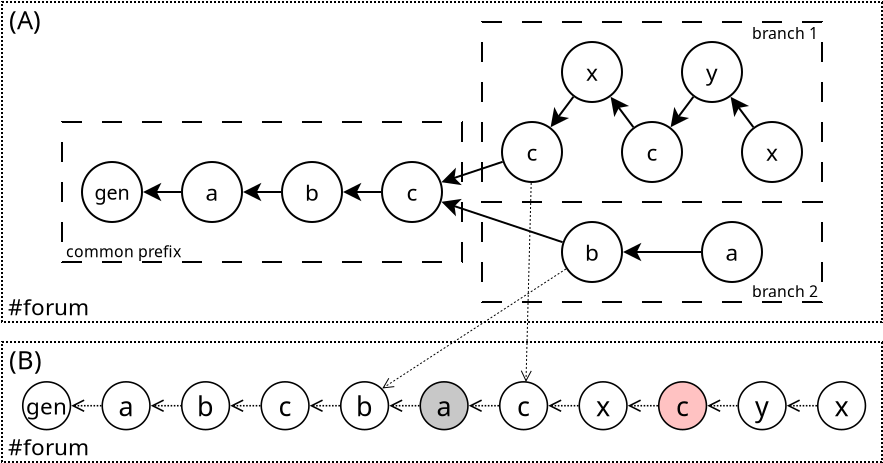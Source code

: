 <?xml version="1.0" encoding="UTF-8"?>
<dia:diagram xmlns:dia="http://www.lysator.liu.se/~alla/dia/">
  <dia:layer name="Background" visible="true" connectable="true" active="true">
    <dia:object type="Standard - Box" version="0" id="O0">
      <dia:attribute name="obj_pos">
        <dia:point val="41,24"/>
      </dia:attribute>
      <dia:attribute name="obj_bb">
        <dia:rectangle val="40.95,23.95;85.05,30.05"/>
      </dia:attribute>
      <dia:attribute name="elem_corner">
        <dia:point val="41,24"/>
      </dia:attribute>
      <dia:attribute name="elem_width">
        <dia:real val="44"/>
      </dia:attribute>
      <dia:attribute name="elem_height">
        <dia:real val="6"/>
      </dia:attribute>
      <dia:attribute name="show_background">
        <dia:boolean val="true"/>
      </dia:attribute>
      <dia:attribute name="line_style">
        <dia:enum val="4"/>
      </dia:attribute>
    </dia:object>
    <dia:object type="Standard - Box" version="0" id="O1">
      <dia:attribute name="obj_pos">
        <dia:point val="41,7"/>
      </dia:attribute>
      <dia:attribute name="obj_bb">
        <dia:rectangle val="40.95,6.95;85.05,23.05"/>
      </dia:attribute>
      <dia:attribute name="elem_corner">
        <dia:point val="41,7"/>
      </dia:attribute>
      <dia:attribute name="elem_width">
        <dia:real val="44"/>
      </dia:attribute>
      <dia:attribute name="elem_height">
        <dia:real val="16"/>
      </dia:attribute>
      <dia:attribute name="show_background">
        <dia:boolean val="true"/>
      </dia:attribute>
      <dia:attribute name="line_style">
        <dia:enum val="4"/>
      </dia:attribute>
    </dia:object>
    <dia:object type="Standard - Box" version="0" id="O2">
      <dia:attribute name="obj_pos">
        <dia:point val="65,17"/>
      </dia:attribute>
      <dia:attribute name="obj_bb">
        <dia:rectangle val="64.95,16.95;82.05,22.05"/>
      </dia:attribute>
      <dia:attribute name="elem_corner">
        <dia:point val="65,17"/>
      </dia:attribute>
      <dia:attribute name="elem_width">
        <dia:real val="17"/>
      </dia:attribute>
      <dia:attribute name="elem_height">
        <dia:real val="5"/>
      </dia:attribute>
      <dia:attribute name="show_background">
        <dia:boolean val="true"/>
      </dia:attribute>
      <dia:attribute name="line_style">
        <dia:enum val="1"/>
      </dia:attribute>
    </dia:object>
    <dia:object type="Standard - Box" version="0" id="O3">
      <dia:attribute name="obj_pos">
        <dia:point val="65,8"/>
      </dia:attribute>
      <dia:attribute name="obj_bb">
        <dia:rectangle val="64.95,7.95;82.05,17.05"/>
      </dia:attribute>
      <dia:attribute name="elem_corner">
        <dia:point val="65,8"/>
      </dia:attribute>
      <dia:attribute name="elem_width">
        <dia:real val="17"/>
      </dia:attribute>
      <dia:attribute name="elem_height">
        <dia:real val="9"/>
      </dia:attribute>
      <dia:attribute name="show_background">
        <dia:boolean val="true"/>
      </dia:attribute>
      <dia:attribute name="line_style">
        <dia:enum val="1"/>
      </dia:attribute>
    </dia:object>
    <dia:object type="Standard - Box" version="0" id="O4">
      <dia:attribute name="obj_pos">
        <dia:point val="44,13"/>
      </dia:attribute>
      <dia:attribute name="obj_bb">
        <dia:rectangle val="43.95,12.95;64.05,20.05"/>
      </dia:attribute>
      <dia:attribute name="elem_corner">
        <dia:point val="44,13"/>
      </dia:attribute>
      <dia:attribute name="elem_width">
        <dia:real val="20"/>
      </dia:attribute>
      <dia:attribute name="elem_height">
        <dia:real val="7"/>
      </dia:attribute>
      <dia:attribute name="show_background">
        <dia:boolean val="true"/>
      </dia:attribute>
      <dia:attribute name="line_style">
        <dia:enum val="1"/>
      </dia:attribute>
    </dia:object>
    <dia:object type="Standard - Text" version="1" id="O5">
      <dia:attribute name="obj_pos">
        <dia:point val="41,23"/>
      </dia:attribute>
      <dia:attribute name="obj_bb">
        <dia:rectangle val="41,21.683;45.672,23"/>
      </dia:attribute>
      <dia:attribute name="text">
        <dia:composite type="text">
          <dia:attribute name="string">
            <dia:string># #forum#</dia:string>
          </dia:attribute>
          <dia:attribute name="font">
            <dia:font family="sans" style="0" name="Helvetica"/>
          </dia:attribute>
          <dia:attribute name="height">
            <dia:real val="1.411"/>
          </dia:attribute>
          <dia:attribute name="pos">
            <dia:point val="41,22.733"/>
          </dia:attribute>
          <dia:attribute name="color">
            <dia:color val="#000000ff"/>
          </dia:attribute>
          <dia:attribute name="alignment">
            <dia:enum val="0"/>
          </dia:attribute>
        </dia:composite>
      </dia:attribute>
      <dia:attribute name="valign">
        <dia:enum val="1"/>
      </dia:attribute>
      <dia:connections>
        <dia:connection handle="0" to="O1" connection="5"/>
      </dia:connections>
    </dia:object>
    <dia:object type="Standard - Text" version="1" id="O6">
      <dia:attribute name="obj_pos">
        <dia:point val="41,7"/>
      </dia:attribute>
      <dia:attribute name="obj_bb">
        <dia:rectangle val="41,7;43.263,8.48"/>
      </dia:attribute>
      <dia:attribute name="text">
        <dia:composite type="text">
          <dia:attribute name="string">
            <dia:string># (A)#</dia:string>
          </dia:attribute>
          <dia:attribute name="font">
            <dia:font family="sans" style="0" name="Helvetica"/>
          </dia:attribute>
          <dia:attribute name="height">
            <dia:real val="1.587"/>
          </dia:attribute>
          <dia:attribute name="pos">
            <dia:point val="41,8.18"/>
          </dia:attribute>
          <dia:attribute name="color">
            <dia:color val="#000000ff"/>
          </dia:attribute>
          <dia:attribute name="alignment">
            <dia:enum val="0"/>
          </dia:attribute>
        </dia:composite>
      </dia:attribute>
      <dia:attribute name="valign">
        <dia:enum val="0"/>
      </dia:attribute>
      <dia:connections>
        <dia:connection handle="0" to="O1" connection="0"/>
      </dia:connections>
    </dia:object>
    <dia:object type="Standard - Ellipse" version="0" id="O7">
      <dia:attribute name="obj_pos">
        <dia:point val="50,15"/>
      </dia:attribute>
      <dia:attribute name="obj_bb">
        <dia:rectangle val="49.95,14.95;53.05,18.05"/>
      </dia:attribute>
      <dia:attribute name="elem_corner">
        <dia:point val="50,15"/>
      </dia:attribute>
      <dia:attribute name="elem_width">
        <dia:real val="3"/>
      </dia:attribute>
      <dia:attribute name="elem_height">
        <dia:real val="3"/>
      </dia:attribute>
    </dia:object>
    <dia:object type="Standard - Text" version="1" id="O8">
      <dia:attribute name="obj_pos">
        <dia:point val="51.5,16.5"/>
      </dia:attribute>
      <dia:attribute name="obj_bb">
        <dia:rectangle val="51.154,15.841;51.846,17.159"/>
      </dia:attribute>
      <dia:attribute name="text">
        <dia:composite type="text">
          <dia:attribute name="string">
            <dia:string>#a#</dia:string>
          </dia:attribute>
          <dia:attribute name="font">
            <dia:font family="sans" style="0" name="Helvetica"/>
          </dia:attribute>
          <dia:attribute name="height">
            <dia:real val="1.411"/>
          </dia:attribute>
          <dia:attribute name="pos">
            <dia:point val="51.5,16.891"/>
          </dia:attribute>
          <dia:attribute name="color">
            <dia:color val="#000000ff"/>
          </dia:attribute>
          <dia:attribute name="alignment">
            <dia:enum val="1"/>
          </dia:attribute>
        </dia:composite>
      </dia:attribute>
      <dia:attribute name="valign">
        <dia:enum val="2"/>
      </dia:attribute>
      <dia:connections>
        <dia:connection handle="0" to="O7" connection="8"/>
      </dia:connections>
    </dia:object>
    <dia:object type="Standard - Ellipse" version="0" id="O9">
      <dia:attribute name="obj_pos">
        <dia:point val="60,15"/>
      </dia:attribute>
      <dia:attribute name="obj_bb">
        <dia:rectangle val="59.95,14.95;63.05,18.05"/>
      </dia:attribute>
      <dia:attribute name="elem_corner">
        <dia:point val="60,15"/>
      </dia:attribute>
      <dia:attribute name="elem_width">
        <dia:real val="3"/>
      </dia:attribute>
      <dia:attribute name="elem_height">
        <dia:real val="3"/>
      </dia:attribute>
    </dia:object>
    <dia:object type="Standard - Text" version="1" id="O10">
      <dia:attribute name="obj_pos">
        <dia:point val="61.5,16.5"/>
      </dia:attribute>
      <dia:attribute name="obj_bb">
        <dia:rectangle val="61.19,15.841;61.81,17.159"/>
      </dia:attribute>
      <dia:attribute name="text">
        <dia:composite type="text">
          <dia:attribute name="string">
            <dia:string>#c#</dia:string>
          </dia:attribute>
          <dia:attribute name="font">
            <dia:font family="sans" style="0" name="Helvetica"/>
          </dia:attribute>
          <dia:attribute name="height">
            <dia:real val="1.411"/>
          </dia:attribute>
          <dia:attribute name="pos">
            <dia:point val="61.5,16.891"/>
          </dia:attribute>
          <dia:attribute name="color">
            <dia:color val="#000000ff"/>
          </dia:attribute>
          <dia:attribute name="alignment">
            <dia:enum val="1"/>
          </dia:attribute>
        </dia:composite>
      </dia:attribute>
      <dia:attribute name="valign">
        <dia:enum val="2"/>
      </dia:attribute>
      <dia:connections>
        <dia:connection handle="0" to="O9" connection="8"/>
      </dia:connections>
    </dia:object>
    <dia:object type="Standard - Ellipse" version="0" id="O11">
      <dia:attribute name="obj_pos">
        <dia:point val="45,15"/>
      </dia:attribute>
      <dia:attribute name="obj_bb">
        <dia:rectangle val="44.95,14.95;48.05,18.05"/>
      </dia:attribute>
      <dia:attribute name="elem_corner">
        <dia:point val="45,15"/>
      </dia:attribute>
      <dia:attribute name="elem_width">
        <dia:real val="3"/>
      </dia:attribute>
      <dia:attribute name="elem_height">
        <dia:real val="3"/>
      </dia:attribute>
    </dia:object>
    <dia:object type="Standard - Text" version="1" id="O12">
      <dia:attribute name="obj_pos">
        <dia:point val="46.5,16.5"/>
      </dia:attribute>
      <dia:attribute name="obj_bb">
        <dia:rectangle val="45.57,15.924;47.43,17.076"/>
      </dia:attribute>
      <dia:attribute name="text">
        <dia:composite type="text">
          <dia:attribute name="string">
            <dia:string>#gen#</dia:string>
          </dia:attribute>
          <dia:attribute name="font">
            <dia:font family="sans" style="0" name="Helvetica"/>
          </dia:attribute>
          <dia:attribute name="height">
            <dia:real val="1.235"/>
          </dia:attribute>
          <dia:attribute name="pos">
            <dia:point val="46.5,16.841"/>
          </dia:attribute>
          <dia:attribute name="color">
            <dia:color val="#000000ff"/>
          </dia:attribute>
          <dia:attribute name="alignment">
            <dia:enum val="1"/>
          </dia:attribute>
        </dia:composite>
      </dia:attribute>
      <dia:attribute name="valign">
        <dia:enum val="2"/>
      </dia:attribute>
      <dia:connections>
        <dia:connection handle="0" to="O11" connection="8"/>
      </dia:connections>
    </dia:object>
    <dia:object type="Standard - Ellipse" version="0" id="O13">
      <dia:attribute name="obj_pos">
        <dia:point val="55,15"/>
      </dia:attribute>
      <dia:attribute name="obj_bb">
        <dia:rectangle val="54.95,14.95;58.05,18.05"/>
      </dia:attribute>
      <dia:attribute name="elem_corner">
        <dia:point val="55,15"/>
      </dia:attribute>
      <dia:attribute name="elem_width">
        <dia:real val="3"/>
      </dia:attribute>
      <dia:attribute name="elem_height">
        <dia:real val="3"/>
      </dia:attribute>
    </dia:object>
    <dia:object type="Standard - Text" version="1" id="O14">
      <dia:attribute name="obj_pos">
        <dia:point val="56.5,16.5"/>
      </dia:attribute>
      <dia:attribute name="obj_bb">
        <dia:rectangle val="56.141,15.841;56.859,17.159"/>
      </dia:attribute>
      <dia:attribute name="text">
        <dia:composite type="text">
          <dia:attribute name="string">
            <dia:string>#b#</dia:string>
          </dia:attribute>
          <dia:attribute name="font">
            <dia:font family="sans" style="0" name="Helvetica"/>
          </dia:attribute>
          <dia:attribute name="height">
            <dia:real val="1.411"/>
          </dia:attribute>
          <dia:attribute name="pos">
            <dia:point val="56.5,16.891"/>
          </dia:attribute>
          <dia:attribute name="color">
            <dia:color val="#000000ff"/>
          </dia:attribute>
          <dia:attribute name="alignment">
            <dia:enum val="1"/>
          </dia:attribute>
        </dia:composite>
      </dia:attribute>
      <dia:attribute name="valign">
        <dia:enum val="2"/>
      </dia:attribute>
      <dia:connections>
        <dia:connection handle="0" to="O13" connection="8"/>
      </dia:connections>
    </dia:object>
    <dia:object type="Standard - Line" version="0" id="O15">
      <dia:attribute name="obj_pos">
        <dia:point val="49.951,16.5"/>
      </dia:attribute>
      <dia:attribute name="obj_bb">
        <dia:rectangle val="47.999,16.038;50.001,16.962"/>
      </dia:attribute>
      <dia:attribute name="conn_endpoints">
        <dia:point val="49.951,16.5"/>
        <dia:point val="48.049,16.5"/>
      </dia:attribute>
      <dia:attribute name="numcp">
        <dia:int val="1"/>
      </dia:attribute>
      <dia:attribute name="end_arrow">
        <dia:enum val="22"/>
      </dia:attribute>
      <dia:attribute name="end_arrow_length">
        <dia:real val="0.7"/>
      </dia:attribute>
      <dia:attribute name="end_arrow_width">
        <dia:real val="0.7"/>
      </dia:attribute>
      <dia:connections>
        <dia:connection handle="0" to="O7" connection="8"/>
        <dia:connection handle="1" to="O11" connection="8"/>
      </dia:connections>
    </dia:object>
    <dia:object type="Standard - Line" version="0" id="O16">
      <dia:attribute name="obj_pos">
        <dia:point val="54.951,16.5"/>
      </dia:attribute>
      <dia:attribute name="obj_bb">
        <dia:rectangle val="52.999,16.038;55.001,16.962"/>
      </dia:attribute>
      <dia:attribute name="conn_endpoints">
        <dia:point val="54.951,16.5"/>
        <dia:point val="53.049,16.5"/>
      </dia:attribute>
      <dia:attribute name="numcp">
        <dia:int val="1"/>
      </dia:attribute>
      <dia:attribute name="end_arrow">
        <dia:enum val="22"/>
      </dia:attribute>
      <dia:attribute name="end_arrow_length">
        <dia:real val="0.7"/>
      </dia:attribute>
      <dia:attribute name="end_arrow_width">
        <dia:real val="0.7"/>
      </dia:attribute>
      <dia:connections>
        <dia:connection handle="0" to="O13" connection="8"/>
        <dia:connection handle="1" to="O7" connection="8"/>
      </dia:connections>
    </dia:object>
    <dia:object type="Standard - Line" version="0" id="O17">
      <dia:attribute name="obj_pos">
        <dia:point val="59.951,16.5"/>
      </dia:attribute>
      <dia:attribute name="obj_bb">
        <dia:rectangle val="57.999,16.038;60.001,16.962"/>
      </dia:attribute>
      <dia:attribute name="conn_endpoints">
        <dia:point val="59.951,16.5"/>
        <dia:point val="58.049,16.5"/>
      </dia:attribute>
      <dia:attribute name="numcp">
        <dia:int val="1"/>
      </dia:attribute>
      <dia:attribute name="end_arrow">
        <dia:enum val="22"/>
      </dia:attribute>
      <dia:attribute name="end_arrow_length">
        <dia:real val="0.7"/>
      </dia:attribute>
      <dia:attribute name="end_arrow_width">
        <dia:real val="0.7"/>
      </dia:attribute>
      <dia:connections>
        <dia:connection handle="0" to="O9" connection="8"/>
        <dia:connection handle="1" to="O13" connection="8"/>
      </dia:connections>
    </dia:object>
    <dia:object type="Standard - Ellipse" version="0" id="O18">
      <dia:attribute name="obj_pos">
        <dia:point val="69,18"/>
      </dia:attribute>
      <dia:attribute name="obj_bb">
        <dia:rectangle val="68.95,17.95;72.05,21.05"/>
      </dia:attribute>
      <dia:attribute name="elem_corner">
        <dia:point val="69,18"/>
      </dia:attribute>
      <dia:attribute name="elem_width">
        <dia:real val="3"/>
      </dia:attribute>
      <dia:attribute name="elem_height">
        <dia:real val="3"/>
      </dia:attribute>
    </dia:object>
    <dia:object type="Standard - Text" version="1" id="O19">
      <dia:attribute name="obj_pos">
        <dia:point val="70.5,19.5"/>
      </dia:attribute>
      <dia:attribute name="obj_bb">
        <dia:rectangle val="70.141,18.841;70.859,20.159"/>
      </dia:attribute>
      <dia:attribute name="text">
        <dia:composite type="text">
          <dia:attribute name="string">
            <dia:string>#b#</dia:string>
          </dia:attribute>
          <dia:attribute name="font">
            <dia:font family="sans" style="0" name="Helvetica"/>
          </dia:attribute>
          <dia:attribute name="height">
            <dia:real val="1.411"/>
          </dia:attribute>
          <dia:attribute name="pos">
            <dia:point val="70.5,19.891"/>
          </dia:attribute>
          <dia:attribute name="color">
            <dia:color val="#000000ff"/>
          </dia:attribute>
          <dia:attribute name="alignment">
            <dia:enum val="1"/>
          </dia:attribute>
        </dia:composite>
      </dia:attribute>
      <dia:attribute name="valign">
        <dia:enum val="2"/>
      </dia:attribute>
      <dia:connections>
        <dia:connection handle="0" to="O18" connection="8"/>
      </dia:connections>
    </dia:object>
    <dia:object type="Standard - Ellipse" version="0" id="O20">
      <dia:attribute name="obj_pos">
        <dia:point val="76,18"/>
      </dia:attribute>
      <dia:attribute name="obj_bb">
        <dia:rectangle val="75.95,17.95;79.05,21.05"/>
      </dia:attribute>
      <dia:attribute name="elem_corner">
        <dia:point val="76,18"/>
      </dia:attribute>
      <dia:attribute name="elem_width">
        <dia:real val="3"/>
      </dia:attribute>
      <dia:attribute name="elem_height">
        <dia:real val="3"/>
      </dia:attribute>
    </dia:object>
    <dia:object type="Standard - Text" version="1" id="O21">
      <dia:attribute name="obj_pos">
        <dia:point val="77.5,19.5"/>
      </dia:attribute>
      <dia:attribute name="obj_bb">
        <dia:rectangle val="77.154,18.841;77.846,20.159"/>
      </dia:attribute>
      <dia:attribute name="text">
        <dia:composite type="text">
          <dia:attribute name="string">
            <dia:string>#a#</dia:string>
          </dia:attribute>
          <dia:attribute name="font">
            <dia:font family="sans" style="0" name="Helvetica"/>
          </dia:attribute>
          <dia:attribute name="height">
            <dia:real val="1.411"/>
          </dia:attribute>
          <dia:attribute name="pos">
            <dia:point val="77.5,19.891"/>
          </dia:attribute>
          <dia:attribute name="color">
            <dia:color val="#000000ff"/>
          </dia:attribute>
          <dia:attribute name="alignment">
            <dia:enum val="1"/>
          </dia:attribute>
        </dia:composite>
      </dia:attribute>
      <dia:attribute name="valign">
        <dia:enum val="2"/>
      </dia:attribute>
      <dia:connections>
        <dia:connection handle="0" to="O20" connection="8"/>
      </dia:connections>
    </dia:object>
    <dia:object type="Standard - Ellipse" version="0" id="O22">
      <dia:attribute name="obj_pos">
        <dia:point val="66,13"/>
      </dia:attribute>
      <dia:attribute name="obj_bb">
        <dia:rectangle val="65.95,12.95;69.05,16.05"/>
      </dia:attribute>
      <dia:attribute name="elem_corner">
        <dia:point val="66,13"/>
      </dia:attribute>
      <dia:attribute name="elem_width">
        <dia:real val="3"/>
      </dia:attribute>
      <dia:attribute name="elem_height">
        <dia:real val="3"/>
      </dia:attribute>
    </dia:object>
    <dia:object type="Standard - Text" version="1" id="O23">
      <dia:attribute name="obj_pos">
        <dia:point val="67.5,14.5"/>
      </dia:attribute>
      <dia:attribute name="obj_bb">
        <dia:rectangle val="67.19,13.841;67.81,15.159"/>
      </dia:attribute>
      <dia:attribute name="text">
        <dia:composite type="text">
          <dia:attribute name="string">
            <dia:string>#c#</dia:string>
          </dia:attribute>
          <dia:attribute name="font">
            <dia:font family="sans" style="0" name="Helvetica"/>
          </dia:attribute>
          <dia:attribute name="height">
            <dia:real val="1.411"/>
          </dia:attribute>
          <dia:attribute name="pos">
            <dia:point val="67.5,14.891"/>
          </dia:attribute>
          <dia:attribute name="color">
            <dia:color val="#000000ff"/>
          </dia:attribute>
          <dia:attribute name="alignment">
            <dia:enum val="1"/>
          </dia:attribute>
        </dia:composite>
      </dia:attribute>
      <dia:attribute name="valign">
        <dia:enum val="2"/>
      </dia:attribute>
      <dia:connections>
        <dia:connection handle="0" to="O22" connection="8"/>
      </dia:connections>
    </dia:object>
    <dia:object type="Standard - Ellipse" version="0" id="O24">
      <dia:attribute name="obj_pos">
        <dia:point val="69,9"/>
      </dia:attribute>
      <dia:attribute name="obj_bb">
        <dia:rectangle val="68.95,8.95;72.05,12.05"/>
      </dia:attribute>
      <dia:attribute name="elem_corner">
        <dia:point val="69,9"/>
      </dia:attribute>
      <dia:attribute name="elem_width">
        <dia:real val="3"/>
      </dia:attribute>
      <dia:attribute name="elem_height">
        <dia:real val="3"/>
      </dia:attribute>
    </dia:object>
    <dia:object type="Standard - Text" version="1" id="O25">
      <dia:attribute name="obj_pos">
        <dia:point val="70.5,10.5"/>
      </dia:attribute>
      <dia:attribute name="obj_bb">
        <dia:rectangle val="70.166,9.841;70.834,11.159"/>
      </dia:attribute>
      <dia:attribute name="text">
        <dia:composite type="text">
          <dia:attribute name="string">
            <dia:string>#x#</dia:string>
          </dia:attribute>
          <dia:attribute name="font">
            <dia:font family="sans" style="0" name="Helvetica"/>
          </dia:attribute>
          <dia:attribute name="height">
            <dia:real val="1.411"/>
          </dia:attribute>
          <dia:attribute name="pos">
            <dia:point val="70.5,10.891"/>
          </dia:attribute>
          <dia:attribute name="color">
            <dia:color val="#000000ff"/>
          </dia:attribute>
          <dia:attribute name="alignment">
            <dia:enum val="1"/>
          </dia:attribute>
        </dia:composite>
      </dia:attribute>
      <dia:attribute name="valign">
        <dia:enum val="2"/>
      </dia:attribute>
      <dia:connections>
        <dia:connection handle="0" to="O24" connection="8"/>
      </dia:connections>
    </dia:object>
    <dia:object type="Standard - Ellipse" version="0" id="O26">
      <dia:attribute name="obj_pos">
        <dia:point val="72,13"/>
      </dia:attribute>
      <dia:attribute name="obj_bb">
        <dia:rectangle val="71.95,12.95;75.05,16.05"/>
      </dia:attribute>
      <dia:attribute name="elem_corner">
        <dia:point val="72,13"/>
      </dia:attribute>
      <dia:attribute name="elem_width">
        <dia:real val="3"/>
      </dia:attribute>
      <dia:attribute name="elem_height">
        <dia:real val="3"/>
      </dia:attribute>
    </dia:object>
    <dia:object type="Standard - Text" version="1" id="O27">
      <dia:attribute name="obj_pos">
        <dia:point val="73.5,14.5"/>
      </dia:attribute>
      <dia:attribute name="obj_bb">
        <dia:rectangle val="73.19,13.841;73.81,15.159"/>
      </dia:attribute>
      <dia:attribute name="text">
        <dia:composite type="text">
          <dia:attribute name="string">
            <dia:string>#c#</dia:string>
          </dia:attribute>
          <dia:attribute name="font">
            <dia:font family="sans" style="0" name="Helvetica"/>
          </dia:attribute>
          <dia:attribute name="height">
            <dia:real val="1.411"/>
          </dia:attribute>
          <dia:attribute name="pos">
            <dia:point val="73.5,14.891"/>
          </dia:attribute>
          <dia:attribute name="color">
            <dia:color val="#000000ff"/>
          </dia:attribute>
          <dia:attribute name="alignment">
            <dia:enum val="1"/>
          </dia:attribute>
        </dia:composite>
      </dia:attribute>
      <dia:attribute name="valign">
        <dia:enum val="2"/>
      </dia:attribute>
      <dia:connections>
        <dia:connection handle="0" to="O26" connection="8"/>
      </dia:connections>
    </dia:object>
    <dia:object type="Standard - Ellipse" version="0" id="O28">
      <dia:attribute name="obj_pos">
        <dia:point val="75,9"/>
      </dia:attribute>
      <dia:attribute name="obj_bb">
        <dia:rectangle val="74.95,8.95;78.05,12.05"/>
      </dia:attribute>
      <dia:attribute name="elem_corner">
        <dia:point val="75,9"/>
      </dia:attribute>
      <dia:attribute name="elem_width">
        <dia:real val="3"/>
      </dia:attribute>
      <dia:attribute name="elem_height">
        <dia:real val="3"/>
      </dia:attribute>
    </dia:object>
    <dia:object type="Standard - Text" version="1" id="O29">
      <dia:attribute name="obj_pos">
        <dia:point val="76.5,10.5"/>
      </dia:attribute>
      <dia:attribute name="obj_bb">
        <dia:rectangle val="76.166,9.841;76.834,11.159"/>
      </dia:attribute>
      <dia:attribute name="text">
        <dia:composite type="text">
          <dia:attribute name="string">
            <dia:string>#y#</dia:string>
          </dia:attribute>
          <dia:attribute name="font">
            <dia:font family="sans" style="0" name="Helvetica"/>
          </dia:attribute>
          <dia:attribute name="height">
            <dia:real val="1.411"/>
          </dia:attribute>
          <dia:attribute name="pos">
            <dia:point val="76.5,10.891"/>
          </dia:attribute>
          <dia:attribute name="color">
            <dia:color val="#000000ff"/>
          </dia:attribute>
          <dia:attribute name="alignment">
            <dia:enum val="1"/>
          </dia:attribute>
        </dia:composite>
      </dia:attribute>
      <dia:attribute name="valign">
        <dia:enum val="2"/>
      </dia:attribute>
      <dia:connections>
        <dia:connection handle="0" to="O28" connection="8"/>
      </dia:connections>
    </dia:object>
    <dia:object type="Standard - Ellipse" version="0" id="O30">
      <dia:attribute name="obj_pos">
        <dia:point val="78,13"/>
      </dia:attribute>
      <dia:attribute name="obj_bb">
        <dia:rectangle val="77.95,12.95;81.05,16.05"/>
      </dia:attribute>
      <dia:attribute name="elem_corner">
        <dia:point val="78,13"/>
      </dia:attribute>
      <dia:attribute name="elem_width">
        <dia:real val="3"/>
      </dia:attribute>
      <dia:attribute name="elem_height">
        <dia:real val="3"/>
      </dia:attribute>
    </dia:object>
    <dia:object type="Standard - Text" version="1" id="O31">
      <dia:attribute name="obj_pos">
        <dia:point val="79.5,14.5"/>
      </dia:attribute>
      <dia:attribute name="obj_bb">
        <dia:rectangle val="79.166,13.841;79.834,15.159"/>
      </dia:attribute>
      <dia:attribute name="text">
        <dia:composite type="text">
          <dia:attribute name="string">
            <dia:string>#x#</dia:string>
          </dia:attribute>
          <dia:attribute name="font">
            <dia:font family="sans" style="0" name="Helvetica"/>
          </dia:attribute>
          <dia:attribute name="height">
            <dia:real val="1.411"/>
          </dia:attribute>
          <dia:attribute name="pos">
            <dia:point val="79.5,14.891"/>
          </dia:attribute>
          <dia:attribute name="color">
            <dia:color val="#000000ff"/>
          </dia:attribute>
          <dia:attribute name="alignment">
            <dia:enum val="1"/>
          </dia:attribute>
        </dia:composite>
      </dia:attribute>
      <dia:attribute name="valign">
        <dia:enum val="2"/>
      </dia:attribute>
      <dia:connections>
        <dia:connection handle="0" to="O30" connection="8"/>
      </dia:connections>
    </dia:object>
    <dia:object type="Standard - Line" version="0" id="O32">
      <dia:attribute name="obj_pos">
        <dia:point val="69.571,11.739"/>
      </dia:attribute>
      <dia:attribute name="obj_bb">
        <dia:rectangle val="68.359,11.669;69.641,13.331"/>
      </dia:attribute>
      <dia:attribute name="conn_endpoints">
        <dia:point val="69.571,11.739"/>
        <dia:point val="68.429,13.261"/>
      </dia:attribute>
      <dia:attribute name="numcp">
        <dia:int val="1"/>
      </dia:attribute>
      <dia:attribute name="end_arrow">
        <dia:enum val="22"/>
      </dia:attribute>
      <dia:attribute name="end_arrow_length">
        <dia:real val="0.7"/>
      </dia:attribute>
      <dia:attribute name="end_arrow_width">
        <dia:real val="0.7"/>
      </dia:attribute>
      <dia:connections>
        <dia:connection handle="0" to="O24" connection="8"/>
        <dia:connection handle="1" to="O22" connection="8"/>
      </dia:connections>
    </dia:object>
    <dia:object type="Standard - Line" version="0" id="O33">
      <dia:attribute name="obj_pos">
        <dia:point val="72.571,13.261"/>
      </dia:attribute>
      <dia:attribute name="obj_bb">
        <dia:rectangle val="71.359,11.669;72.641,13.331"/>
      </dia:attribute>
      <dia:attribute name="conn_endpoints">
        <dia:point val="72.571,13.261"/>
        <dia:point val="71.429,11.739"/>
      </dia:attribute>
      <dia:attribute name="numcp">
        <dia:int val="1"/>
      </dia:attribute>
      <dia:attribute name="end_arrow">
        <dia:enum val="22"/>
      </dia:attribute>
      <dia:attribute name="end_arrow_length">
        <dia:real val="0.7"/>
      </dia:attribute>
      <dia:attribute name="end_arrow_width">
        <dia:real val="0.7"/>
      </dia:attribute>
      <dia:connections>
        <dia:connection handle="0" to="O26" connection="8"/>
        <dia:connection handle="1" to="O24" connection="8"/>
      </dia:connections>
    </dia:object>
    <dia:object type="Standard - Line" version="0" id="O34">
      <dia:attribute name="obj_pos">
        <dia:point val="69.029,19.01"/>
      </dia:attribute>
      <dia:attribute name="obj_bb">
        <dia:rectangle val="62.907,16.844;69.093,19.073"/>
      </dia:attribute>
      <dia:attribute name="conn_endpoints">
        <dia:point val="69.029,19.01"/>
        <dia:point val="62.971,16.99"/>
      </dia:attribute>
      <dia:attribute name="numcp">
        <dia:int val="1"/>
      </dia:attribute>
      <dia:attribute name="end_arrow">
        <dia:enum val="22"/>
      </dia:attribute>
      <dia:attribute name="end_arrow_length">
        <dia:real val="0.7"/>
      </dia:attribute>
      <dia:attribute name="end_arrow_width">
        <dia:real val="0.7"/>
      </dia:attribute>
      <dia:connections>
        <dia:connection handle="0" to="O18" connection="8"/>
        <dia:connection handle="1" to="O9" connection="8"/>
      </dia:connections>
    </dia:object>
    <dia:object type="Standard - Line" version="0" id="O35">
      <dia:attribute name="obj_pos">
        <dia:point val="75.951,19.5"/>
      </dia:attribute>
      <dia:attribute name="obj_bb">
        <dia:rectangle val="71.999,19.038;76.001,19.962"/>
      </dia:attribute>
      <dia:attribute name="conn_endpoints">
        <dia:point val="75.951,19.5"/>
        <dia:point val="72.049,19.5"/>
      </dia:attribute>
      <dia:attribute name="numcp">
        <dia:int val="1"/>
      </dia:attribute>
      <dia:attribute name="end_arrow">
        <dia:enum val="22"/>
      </dia:attribute>
      <dia:attribute name="end_arrow_length">
        <dia:real val="0.7"/>
      </dia:attribute>
      <dia:attribute name="end_arrow_width">
        <dia:real val="0.7"/>
      </dia:attribute>
      <dia:connections>
        <dia:connection handle="0" to="O20" connection="8"/>
        <dia:connection handle="1" to="O18" connection="8"/>
      </dia:connections>
    </dia:object>
    <dia:object type="Standard - Line" version="0" id="O36">
      <dia:attribute name="obj_pos">
        <dia:point val="75.571,11.739"/>
      </dia:attribute>
      <dia:attribute name="obj_bb">
        <dia:rectangle val="74.359,11.669;75.641,13.331"/>
      </dia:attribute>
      <dia:attribute name="conn_endpoints">
        <dia:point val="75.571,11.739"/>
        <dia:point val="74.429,13.261"/>
      </dia:attribute>
      <dia:attribute name="numcp">
        <dia:int val="1"/>
      </dia:attribute>
      <dia:attribute name="end_arrow">
        <dia:enum val="22"/>
      </dia:attribute>
      <dia:attribute name="end_arrow_length">
        <dia:real val="0.7"/>
      </dia:attribute>
      <dia:attribute name="end_arrow_width">
        <dia:real val="0.7"/>
      </dia:attribute>
      <dia:connections>
        <dia:connection handle="0" to="O28" connection="8"/>
        <dia:connection handle="1" to="O26" connection="8"/>
      </dia:connections>
    </dia:object>
    <dia:object type="Standard - Line" version="0" id="O37">
      <dia:attribute name="obj_pos">
        <dia:point val="78.571,13.261"/>
      </dia:attribute>
      <dia:attribute name="obj_bb">
        <dia:rectangle val="77.359,11.669;78.641,13.331"/>
      </dia:attribute>
      <dia:attribute name="conn_endpoints">
        <dia:point val="78.571,13.261"/>
        <dia:point val="77.429,11.739"/>
      </dia:attribute>
      <dia:attribute name="numcp">
        <dia:int val="1"/>
      </dia:attribute>
      <dia:attribute name="end_arrow">
        <dia:enum val="22"/>
      </dia:attribute>
      <dia:attribute name="end_arrow_length">
        <dia:real val="0.7"/>
      </dia:attribute>
      <dia:attribute name="end_arrow_width">
        <dia:real val="0.7"/>
      </dia:attribute>
      <dia:connections>
        <dia:connection handle="0" to="O30" connection="8"/>
        <dia:connection handle="1" to="O28" connection="8"/>
      </dia:connections>
    </dia:object>
    <dia:object type="Standard - Line" version="0" id="O38">
      <dia:attribute name="obj_pos">
        <dia:point val="66.032,14.989"/>
      </dia:attribute>
      <dia:attribute name="obj_bb">
        <dia:rectangle val="62.904,14.926;66.096,16.157"/>
      </dia:attribute>
      <dia:attribute name="conn_endpoints">
        <dia:point val="66.032,14.989"/>
        <dia:point val="62.968,16.011"/>
      </dia:attribute>
      <dia:attribute name="numcp">
        <dia:int val="1"/>
      </dia:attribute>
      <dia:attribute name="end_arrow">
        <dia:enum val="22"/>
      </dia:attribute>
      <dia:attribute name="end_arrow_length">
        <dia:real val="0.7"/>
      </dia:attribute>
      <dia:attribute name="end_arrow_width">
        <dia:real val="0.7"/>
      </dia:attribute>
      <dia:connections>
        <dia:connection handle="0" to="O22" connection="8"/>
        <dia:connection handle="1" to="O9" connection="8"/>
      </dia:connections>
    </dia:object>
    <dia:object type="Standard - Text" version="1" id="O39">
      <dia:attribute name="obj_pos">
        <dia:point val="44,20"/>
      </dia:attribute>
      <dia:attribute name="obj_bb">
        <dia:rectangle val="44,19.078;50.2,20"/>
      </dia:attribute>
      <dia:attribute name="text">
        <dia:composite type="text">
          <dia:attribute name="string">
            <dia:string># common prefix#</dia:string>
          </dia:attribute>
          <dia:attribute name="font">
            <dia:font family="sans" style="0" name="Helvetica"/>
          </dia:attribute>
          <dia:attribute name="height">
            <dia:real val="0.988"/>
          </dia:attribute>
          <dia:attribute name="pos">
            <dia:point val="44,19.812"/>
          </dia:attribute>
          <dia:attribute name="color">
            <dia:color val="#000000ff"/>
          </dia:attribute>
          <dia:attribute name="alignment">
            <dia:enum val="0"/>
          </dia:attribute>
        </dia:composite>
      </dia:attribute>
      <dia:attribute name="valign">
        <dia:enum val="1"/>
      </dia:attribute>
      <dia:connections>
        <dia:connection handle="0" to="O4" connection="5"/>
      </dia:connections>
    </dia:object>
    <dia:object type="Standard - Text" version="1" id="O40">
      <dia:attribute name="obj_pos">
        <dia:point val="82,22"/>
      </dia:attribute>
      <dia:attribute name="obj_bb">
        <dia:rectangle val="78.25,21.078;82,22"/>
      </dia:attribute>
      <dia:attribute name="text">
        <dia:composite type="text">
          <dia:attribute name="string">
            <dia:string>#branch 2 #</dia:string>
          </dia:attribute>
          <dia:attribute name="font">
            <dia:font family="sans" style="0" name="Helvetica"/>
          </dia:attribute>
          <dia:attribute name="height">
            <dia:real val="0.988"/>
          </dia:attribute>
          <dia:attribute name="pos">
            <dia:point val="82,21.812"/>
          </dia:attribute>
          <dia:attribute name="color">
            <dia:color val="#000000ff"/>
          </dia:attribute>
          <dia:attribute name="alignment">
            <dia:enum val="2"/>
          </dia:attribute>
        </dia:composite>
      </dia:attribute>
      <dia:attribute name="valign">
        <dia:enum val="1"/>
      </dia:attribute>
      <dia:connections>
        <dia:connection handle="0" to="O2" connection="7"/>
      </dia:connections>
    </dia:object>
    <dia:object type="Standard - Text" version="1" id="O41">
      <dia:attribute name="obj_pos">
        <dia:point val="82,8"/>
      </dia:attribute>
      <dia:attribute name="obj_bb">
        <dia:rectangle val="78.25,8;82,8.922"/>
      </dia:attribute>
      <dia:attribute name="text">
        <dia:composite type="text">
          <dia:attribute name="string">
            <dia:string>#branch 1 #</dia:string>
          </dia:attribute>
          <dia:attribute name="font">
            <dia:font family="sans" style="0" name="Helvetica"/>
          </dia:attribute>
          <dia:attribute name="height">
            <dia:real val="0.988"/>
          </dia:attribute>
          <dia:attribute name="pos">
            <dia:point val="82,8.735"/>
          </dia:attribute>
          <dia:attribute name="color">
            <dia:color val="#000000ff"/>
          </dia:attribute>
          <dia:attribute name="alignment">
            <dia:enum val="2"/>
          </dia:attribute>
        </dia:composite>
      </dia:attribute>
      <dia:attribute name="valign">
        <dia:enum val="0"/>
      </dia:attribute>
      <dia:connections>
        <dia:connection handle="0" to="O3" connection="2"/>
      </dia:connections>
    </dia:object>
    <dia:object type="Standard - Text" version="1" id="O42">
      <dia:attribute name="obj_pos">
        <dia:point val="41,24"/>
      </dia:attribute>
      <dia:attribute name="obj_bb">
        <dia:rectangle val="41,24;43.265,25.48"/>
      </dia:attribute>
      <dia:attribute name="text">
        <dia:composite type="text">
          <dia:attribute name="string">
            <dia:string># (B)#</dia:string>
          </dia:attribute>
          <dia:attribute name="font">
            <dia:font family="sans" style="0" name="Helvetica"/>
          </dia:attribute>
          <dia:attribute name="height">
            <dia:real val="1.587"/>
          </dia:attribute>
          <dia:attribute name="pos">
            <dia:point val="41,25.18"/>
          </dia:attribute>
          <dia:attribute name="color">
            <dia:color val="#000000ff"/>
          </dia:attribute>
          <dia:attribute name="alignment">
            <dia:enum val="0"/>
          </dia:attribute>
        </dia:composite>
      </dia:attribute>
      <dia:attribute name="valign">
        <dia:enum val="0"/>
      </dia:attribute>
      <dia:connections>
        <dia:connection handle="0" to="O0" connection="0"/>
      </dia:connections>
    </dia:object>
    <dia:object type="Standard - Text" version="1" id="O43">
      <dia:attribute name="obj_pos">
        <dia:point val="41,30"/>
      </dia:attribute>
      <dia:attribute name="obj_bb">
        <dia:rectangle val="41,28.683;45.672,30"/>
      </dia:attribute>
      <dia:attribute name="text">
        <dia:composite type="text">
          <dia:attribute name="string">
            <dia:string># #forum#</dia:string>
          </dia:attribute>
          <dia:attribute name="font">
            <dia:font family="sans" style="0" name="Helvetica"/>
          </dia:attribute>
          <dia:attribute name="height">
            <dia:real val="1.411"/>
          </dia:attribute>
          <dia:attribute name="pos">
            <dia:point val="41,29.733"/>
          </dia:attribute>
          <dia:attribute name="color">
            <dia:color val="#000000ff"/>
          </dia:attribute>
          <dia:attribute name="alignment">
            <dia:enum val="0"/>
          </dia:attribute>
        </dia:composite>
      </dia:attribute>
      <dia:attribute name="valign">
        <dia:enum val="1"/>
      </dia:attribute>
      <dia:connections>
        <dia:connection handle="0" to="O0" connection="5"/>
      </dia:connections>
    </dia:object>
    <dia:object type="Standard - Line" version="0" id="O44">
      <dia:attribute name="obj_pos">
        <dia:point val="69.201,20.345"/>
      </dia:attribute>
      <dia:attribute name="obj_bb">
        <dia:rectangle val="60.043,20.338;69.208,26.307"/>
      </dia:attribute>
      <dia:attribute name="conn_endpoints">
        <dia:point val="69.201,20.345"/>
        <dia:point val="60.05,26.3"/>
      </dia:attribute>
      <dia:attribute name="numcp">
        <dia:int val="1"/>
      </dia:attribute>
      <dia:attribute name="line_width">
        <dia:real val="0.01"/>
      </dia:attribute>
      <dia:attribute name="line_style">
        <dia:enum val="4"/>
      </dia:attribute>
      <dia:attribute name="end_arrow">
        <dia:enum val="1"/>
      </dia:attribute>
      <dia:attribute name="end_arrow_length">
        <dia:real val="0.5"/>
      </dia:attribute>
      <dia:attribute name="end_arrow_width">
        <dia:real val="0.5"/>
      </dia:attribute>
      <dia:connections>
        <dia:connection handle="0" to="O18" connection="8"/>
      </dia:connections>
    </dia:object>
    <dia:object type="Standard - Line" version="0" id="O45">
      <dia:attribute name="obj_pos">
        <dia:point val="67.459,16.049"/>
      </dia:attribute>
      <dia:attribute name="obj_bb">
        <dia:rectangle val="66.956,16.044;67.472,25.955"/>
      </dia:attribute>
      <dia:attribute name="conn_endpoints">
        <dia:point val="67.459,16.049"/>
        <dia:point val="67.2,25.95"/>
      </dia:attribute>
      <dia:attribute name="numcp">
        <dia:int val="1"/>
      </dia:attribute>
      <dia:attribute name="line_width">
        <dia:real val="0.01"/>
      </dia:attribute>
      <dia:attribute name="line_style">
        <dia:enum val="4"/>
      </dia:attribute>
      <dia:attribute name="end_arrow">
        <dia:enum val="1"/>
      </dia:attribute>
      <dia:attribute name="end_arrow_length">
        <dia:real val="0.5"/>
      </dia:attribute>
      <dia:attribute name="end_arrow_width">
        <dia:real val="0.5"/>
      </dia:attribute>
      <dia:connections>
        <dia:connection handle="0" to="O22" connection="8"/>
      </dia:connections>
    </dia:object>
    <dia:group>
      <dia:attribute name="meta">
        <dia:composite type="dict"/>
      </dia:attribute>
      <dia:attribute name="matrix">
        <dia:matrix xx="0.795" xy="0" yx="0" yy="0.796" x0="3.48" y0="0.918"/>
        <dia:connections>
          <dia:connection handle="0" to="O46" connection="8"/>
        </dia:connections>
      </dia:attribute>
      <dia:object type="Standard - Ellipse" version="0" id="O46">
        <dia:attribute name="obj_pos">
          <dia:point val="53.5,31.5"/>
        </dia:attribute>
        <dia:attribute name="obj_bb">
          <dia:rectangle val="53.45,31.45;56.55,34.55"/>
        </dia:attribute>
        <dia:attribute name="elem_corner">
          <dia:point val="53.5,31.5"/>
        </dia:attribute>
        <dia:attribute name="elem_width">
          <dia:real val="3"/>
        </dia:attribute>
        <dia:attribute name="elem_height">
          <dia:real val="3"/>
        </dia:attribute>
      </dia:object>
      <dia:object type="Standard - Text" version="1" id="O47">
        <dia:attribute name="obj_pos">
          <dia:point val="55,33"/>
        </dia:attribute>
        <dia:attribute name="obj_bb">
          <dia:rectangle val="54.481,32.014;55.519,33.986"/>
        </dia:attribute>
        <dia:attribute name="text">
          <dia:composite type="text">
            <dia:attribute name="string">
              <dia:string>#a#</dia:string>
            </dia:attribute>
            <dia:attribute name="font">
              <dia:font family="sans" style="0" name="Helvetica"/>
            </dia:attribute>
            <dia:attribute name="height">
              <dia:real val="2.117"/>
            </dia:attribute>
            <dia:attribute name="pos">
              <dia:point val="55,33.586"/>
            </dia:attribute>
            <dia:attribute name="color">
              <dia:color val="#000000ff"/>
            </dia:attribute>
            <dia:attribute name="alignment">
              <dia:enum val="1"/>
            </dia:attribute>
          </dia:composite>
        </dia:attribute>
        <dia:attribute name="valign">
          <dia:enum val="2"/>
        </dia:attribute>
        <dia:connections>
          <dia:connection handle="0" to="O48" connection="8"/>
        </dia:connections>
      </dia:object>
      <dia:object type="Standard - Ellipse" version="0" id="O48">
        <dia:attribute name="obj_pos">
          <dia:point val="63.5,31.5"/>
        </dia:attribute>
        <dia:attribute name="obj_bb">
          <dia:rectangle val="63.45,31.45;66.55,34.55"/>
        </dia:attribute>
        <dia:attribute name="elem_corner">
          <dia:point val="63.5,31.5"/>
        </dia:attribute>
        <dia:attribute name="elem_width">
          <dia:real val="3"/>
        </dia:attribute>
        <dia:attribute name="elem_height">
          <dia:real val="3"/>
        </dia:attribute>
      </dia:object>
      <dia:object type="Standard - Text" version="1" id="O49">
        <dia:attribute name="obj_pos">
          <dia:point val="65,33"/>
        </dia:attribute>
        <dia:attribute name="obj_bb">
          <dia:rectangle val="64.535,32.014;65.465,33.986"/>
        </dia:attribute>
        <dia:attribute name="text">
          <dia:composite type="text">
            <dia:attribute name="string">
              <dia:string>#c#</dia:string>
            </dia:attribute>
            <dia:attribute name="font">
              <dia:font family="sans" style="0" name="Helvetica"/>
            </dia:attribute>
            <dia:attribute name="height">
              <dia:real val="2.117"/>
            </dia:attribute>
            <dia:attribute name="pos">
              <dia:point val="65,33.586"/>
            </dia:attribute>
            <dia:attribute name="color">
              <dia:color val="#000000ff"/>
            </dia:attribute>
            <dia:attribute name="alignment">
              <dia:enum val="1"/>
            </dia:attribute>
          </dia:composite>
        </dia:attribute>
        <dia:attribute name="valign">
          <dia:enum val="2"/>
        </dia:attribute>
        <dia:connections>
          <dia:connection handle="0" to="O50" connection="8"/>
        </dia:connections>
      </dia:object>
      <dia:object type="Standard - Ellipse" version="0" id="O50">
        <dia:attribute name="obj_pos">
          <dia:point val="48.5,31.5"/>
        </dia:attribute>
        <dia:attribute name="obj_bb">
          <dia:rectangle val="48.45,31.45;51.55,34.55"/>
        </dia:attribute>
        <dia:attribute name="elem_corner">
          <dia:point val="48.5,31.5"/>
        </dia:attribute>
        <dia:attribute name="elem_width">
          <dia:real val="3"/>
        </dia:attribute>
        <dia:attribute name="elem_height">
          <dia:real val="3"/>
        </dia:attribute>
      </dia:object>
      <dia:object type="Standard - Text" version="1" id="O51">
        <dia:attribute name="obj_pos">
          <dia:point val="50,33"/>
        </dia:attribute>
        <dia:attribute name="obj_bb">
          <dia:rectangle val="48.671,32.178;51.329,33.822"/>
        </dia:attribute>
        <dia:attribute name="text">
          <dia:composite type="text">
            <dia:attribute name="string">
              <dia:string>#gen#</dia:string>
            </dia:attribute>
            <dia:attribute name="font">
              <dia:font family="sans" style="0" name="Helvetica"/>
            </dia:attribute>
            <dia:attribute name="height">
              <dia:real val="1.764"/>
            </dia:attribute>
            <dia:attribute name="pos">
              <dia:point val="50,33.487"/>
            </dia:attribute>
            <dia:attribute name="color">
              <dia:color val="#000000ff"/>
            </dia:attribute>
            <dia:attribute name="alignment">
              <dia:enum val="1"/>
            </dia:attribute>
          </dia:composite>
        </dia:attribute>
        <dia:attribute name="valign">
          <dia:enum val="2"/>
        </dia:attribute>
        <dia:connections>
          <dia:connection handle="0" to="O52" connection="8"/>
        </dia:connections>
      </dia:object>
      <dia:object type="Standard - Ellipse" version="0" id="O52">
        <dia:attribute name="obj_pos">
          <dia:point val="58.5,31.5"/>
        </dia:attribute>
        <dia:attribute name="obj_bb">
          <dia:rectangle val="58.45,31.45;61.55,34.55"/>
        </dia:attribute>
        <dia:attribute name="elem_corner">
          <dia:point val="58.5,31.5"/>
        </dia:attribute>
        <dia:attribute name="elem_width">
          <dia:real val="3"/>
        </dia:attribute>
        <dia:attribute name="elem_height">
          <dia:real val="3"/>
        </dia:attribute>
        <dia:connections>
          <dia:connection handle="0" to="O46" connection="8"/>
          <dia:connection handle="1" to="O50" connection="8"/>
        </dia:connections>
      </dia:object>
      <dia:object type="Standard - Text" version="1" id="O53">
        <dia:attribute name="obj_pos">
          <dia:point val="60,33"/>
        </dia:attribute>
        <dia:attribute name="obj_bb">
          <dia:rectangle val="59.462,32.014;60.538,33.986"/>
        </dia:attribute>
        <dia:attribute name="text">
          <dia:composite type="text">
            <dia:attribute name="string">
              <dia:string>#b#</dia:string>
            </dia:attribute>
            <dia:attribute name="font">
              <dia:font family="sans" style="0" name="Helvetica"/>
            </dia:attribute>
            <dia:attribute name="height">
              <dia:real val="2.117"/>
            </dia:attribute>
            <dia:attribute name="pos">
              <dia:point val="60,33.586"/>
            </dia:attribute>
            <dia:attribute name="color">
              <dia:color val="#000000ff"/>
            </dia:attribute>
            <dia:attribute name="alignment">
              <dia:enum val="1"/>
            </dia:attribute>
          </dia:composite>
        </dia:attribute>
        <dia:attribute name="valign">
          <dia:enum val="2"/>
        </dia:attribute>
        <dia:connections>
          <dia:connection handle="0" to="O48" connection="8"/>
          <dia:connection handle="1" to="O52" connection="8"/>
        </dia:connections>
      </dia:object>
      <dia:object type="Standard - Line" version="0" id="O54">
        <dia:attribute name="obj_pos">
          <dia:point val="53.451,33"/>
        </dia:attribute>
        <dia:attribute name="obj_bb">
          <dia:rectangle val="51.499,32.569;53.501,33.431"/>
        </dia:attribute>
        <dia:attribute name="conn_endpoints">
          <dia:point val="53.451,33"/>
          <dia:point val="51.549,33"/>
        </dia:attribute>
        <dia:attribute name="numcp">
          <dia:int val="1"/>
        </dia:attribute>
        <dia:attribute name="line_style">
          <dia:enum val="4"/>
        </dia:attribute>
        <dia:attribute name="end_arrow">
          <dia:enum val="1"/>
        </dia:attribute>
        <dia:attribute name="end_arrow_length">
          <dia:real val="0.7"/>
        </dia:attribute>
        <dia:attribute name="end_arrow_width">
          <dia:real val="0.7"/>
        </dia:attribute>
        <dia:connections>
          <dia:connection handle="0" to="O52" connection="3"/>
          <dia:connection handle="1" to="O46" connection="8"/>
        </dia:connections>
      </dia:object>
      <dia:object type="Standard - Line" version="0" id="O55">
        <dia:attribute name="obj_pos">
          <dia:point val="63.451,33"/>
        </dia:attribute>
        <dia:attribute name="obj_bb">
          <dia:rectangle val="61.499,32.569;63.501,33.431"/>
        </dia:attribute>
        <dia:attribute name="conn_endpoints">
          <dia:point val="63.451,33"/>
          <dia:point val="61.549,33"/>
        </dia:attribute>
        <dia:attribute name="numcp">
          <dia:int val="1"/>
        </dia:attribute>
        <dia:attribute name="line_style">
          <dia:enum val="4"/>
        </dia:attribute>
        <dia:attribute name="end_arrow">
          <dia:enum val="1"/>
        </dia:attribute>
        <dia:attribute name="end_arrow_length">
          <dia:real val="0.7"/>
        </dia:attribute>
        <dia:attribute name="end_arrow_width">
          <dia:real val="0.7"/>
        </dia:attribute>
        <dia:connections>
          <dia:connection handle="1" to="O48" connection="8"/>
        </dia:connections>
      </dia:object>
      <dia:object type="Standard - Line" version="0" id="O56">
        <dia:attribute name="obj_pos">
          <dia:point val="58.5,33"/>
        </dia:attribute>
        <dia:attribute name="obj_bb">
          <dia:rectangle val="56.499,32.569;58.55,33.431"/>
        </dia:attribute>
        <dia:attribute name="conn_endpoints">
          <dia:point val="58.5,33"/>
          <dia:point val="56.549,33"/>
        </dia:attribute>
        <dia:attribute name="numcp">
          <dia:int val="1"/>
        </dia:attribute>
        <dia:attribute name="line_style">
          <dia:enum val="4"/>
        </dia:attribute>
        <dia:attribute name="end_arrow">
          <dia:enum val="1"/>
        </dia:attribute>
        <dia:attribute name="end_arrow_length">
          <dia:real val="0.7"/>
        </dia:attribute>
        <dia:attribute name="end_arrow_width">
          <dia:real val="0.7"/>
        </dia:attribute>
      </dia:object>
      <dia:object type="Standard - Line" version="0" id="O57">
        <dia:attribute name="obj_pos">
          <dia:point val="68.451,33"/>
        </dia:attribute>
        <dia:attribute name="obj_bb">
          <dia:rectangle val="66.493,32.569;68.501,33.431"/>
        </dia:attribute>
        <dia:attribute name="conn_endpoints">
          <dia:point val="68.451,33"/>
          <dia:point val="66.543,33"/>
        </dia:attribute>
        <dia:attribute name="numcp">
          <dia:int val="1"/>
        </dia:attribute>
        <dia:attribute name="line_style">
          <dia:enum val="4"/>
        </dia:attribute>
        <dia:attribute name="end_arrow">
          <dia:enum val="1"/>
        </dia:attribute>
        <dia:attribute name="end_arrow_length">
          <dia:real val="0.7"/>
        </dia:attribute>
        <dia:attribute name="end_arrow_width">
          <dia:real val="0.7"/>
        </dia:attribute>
        <dia:connections>
          <dia:connection handle="0" to="O58" connection="8"/>
        </dia:connections>
      </dia:object>
      <dia:object type="Standard - Ellipse" version="0" id="O58">
        <dia:attribute name="obj_pos">
          <dia:point val="68.5,31.5"/>
        </dia:attribute>
        <dia:attribute name="obj_bb">
          <dia:rectangle val="68.45,31.45;71.55,34.55"/>
        </dia:attribute>
        <dia:attribute name="elem_corner">
          <dia:point val="68.5,31.5"/>
        </dia:attribute>
        <dia:attribute name="elem_width">
          <dia:real val="3"/>
        </dia:attribute>
        <dia:attribute name="elem_height">
          <dia:real val="3"/>
        </dia:attribute>
      </dia:object>
      <dia:object type="Standard - Text" version="1" id="O59">
        <dia:attribute name="obj_pos">
          <dia:point val="70,33"/>
        </dia:attribute>
        <dia:attribute name="obj_bb">
          <dia:rectangle val="69.463,32.014;70.537,33.986"/>
        </dia:attribute>
        <dia:attribute name="text">
          <dia:composite type="text">
            <dia:attribute name="string">
              <dia:string>#b#</dia:string>
            </dia:attribute>
            <dia:attribute name="font">
              <dia:font family="sans" style="0" name="Helvetica"/>
            </dia:attribute>
            <dia:attribute name="height">
              <dia:real val="2.117"/>
            </dia:attribute>
            <dia:attribute name="pos">
              <dia:point val="70,33.586"/>
            </dia:attribute>
            <dia:attribute name="color">
              <dia:color val="#000000ff"/>
            </dia:attribute>
            <dia:attribute name="alignment">
              <dia:enum val="1"/>
            </dia:attribute>
          </dia:composite>
        </dia:attribute>
        <dia:attribute name="valign">
          <dia:enum val="2"/>
        </dia:attribute>
        <dia:connections>
          <dia:connection handle="0" to="O60" connection="8"/>
        </dia:connections>
      </dia:object>
      <dia:object type="Standard - Ellipse" version="0" id="O60">
        <dia:attribute name="obj_pos">
          <dia:point val="73.5,31.5"/>
        </dia:attribute>
        <dia:attribute name="obj_bb">
          <dia:rectangle val="73.45,31.45;76.55,34.55"/>
        </dia:attribute>
        <dia:attribute name="elem_corner">
          <dia:point val="73.5,31.5"/>
        </dia:attribute>
        <dia:attribute name="elem_width">
          <dia:real val="3"/>
        </dia:attribute>
        <dia:attribute name="elem_height">
          <dia:real val="3"/>
        </dia:attribute>
        <dia:attribute name="inner_color">
          <dia:color val="#c8c8c8ff"/>
        </dia:attribute>
      </dia:object>
      <dia:object type="Standard - Text" version="1" id="O61">
        <dia:attribute name="obj_pos">
          <dia:point val="75,33"/>
        </dia:attribute>
        <dia:attribute name="obj_bb">
          <dia:rectangle val="74.481,32.014;75.519,33.986"/>
        </dia:attribute>
        <dia:attribute name="text">
          <dia:composite type="text">
            <dia:attribute name="string">
              <dia:string>#a#</dia:string>
            </dia:attribute>
            <dia:attribute name="font">
              <dia:font family="sans" style="0" name="Helvetica"/>
            </dia:attribute>
            <dia:attribute name="height">
              <dia:real val="2.117"/>
            </dia:attribute>
            <dia:attribute name="pos">
              <dia:point val="75,33.586"/>
            </dia:attribute>
            <dia:attribute name="color">
              <dia:color val="#000000ff"/>
            </dia:attribute>
            <dia:attribute name="alignment">
              <dia:enum val="1"/>
            </dia:attribute>
          </dia:composite>
        </dia:attribute>
        <dia:attribute name="valign">
          <dia:enum val="2"/>
        </dia:attribute>
        <dia:connections>
          <dia:connection handle="0" to="O62" connection="8"/>
        </dia:connections>
      </dia:object>
      <dia:object type="Standard - Ellipse" version="0" id="O62">
        <dia:attribute name="obj_pos">
          <dia:point val="78.5,31.5"/>
        </dia:attribute>
        <dia:attribute name="obj_bb">
          <dia:rectangle val="78.45,31.45;81.55,34.55"/>
        </dia:attribute>
        <dia:attribute name="elem_corner">
          <dia:point val="78.5,31.5"/>
        </dia:attribute>
        <dia:attribute name="elem_width">
          <dia:real val="3"/>
        </dia:attribute>
        <dia:attribute name="elem_height">
          <dia:real val="3"/>
        </dia:attribute>
      </dia:object>
      <dia:object type="Standard - Text" version="1" id="O63">
        <dia:attribute name="obj_pos">
          <dia:point val="80,33"/>
        </dia:attribute>
        <dia:attribute name="obj_bb">
          <dia:rectangle val="79.535,32.014;80.465,33.986"/>
        </dia:attribute>
        <dia:attribute name="text">
          <dia:composite type="text">
            <dia:attribute name="string">
              <dia:string>#c#</dia:string>
            </dia:attribute>
            <dia:attribute name="font">
              <dia:font family="sans" style="0" name="Helvetica"/>
            </dia:attribute>
            <dia:attribute name="height">
              <dia:real val="2.117"/>
            </dia:attribute>
            <dia:attribute name="pos">
              <dia:point val="80,33.586"/>
            </dia:attribute>
            <dia:attribute name="color">
              <dia:color val="#000000ff"/>
            </dia:attribute>
            <dia:attribute name="alignment">
              <dia:enum val="1"/>
            </dia:attribute>
          </dia:composite>
        </dia:attribute>
        <dia:attribute name="valign">
          <dia:enum val="2"/>
        </dia:attribute>
        <dia:connections>
          <dia:connection handle="0" to="O64" connection="8"/>
        </dia:connections>
      </dia:object>
      <dia:object type="Standard - Ellipse" version="0" id="O64">
        <dia:attribute name="obj_pos">
          <dia:point val="83.5,31.5"/>
        </dia:attribute>
        <dia:attribute name="obj_bb">
          <dia:rectangle val="83.45,31.45;86.55,34.55"/>
        </dia:attribute>
        <dia:attribute name="elem_corner">
          <dia:point val="83.5,31.5"/>
        </dia:attribute>
        <dia:attribute name="elem_width">
          <dia:real val="3"/>
        </dia:attribute>
        <dia:attribute name="elem_height">
          <dia:real val="3"/>
        </dia:attribute>
      </dia:object>
      <dia:object type="Standard - Text" version="1" id="O65">
        <dia:attribute name="obj_pos">
          <dia:point val="85,33"/>
        </dia:attribute>
        <dia:attribute name="obj_bb">
          <dia:rectangle val="84.499,32.014;85.501,33.986"/>
        </dia:attribute>
        <dia:attribute name="text">
          <dia:composite type="text">
            <dia:attribute name="string">
              <dia:string>#x#</dia:string>
            </dia:attribute>
            <dia:attribute name="font">
              <dia:font family="sans" style="0" name="Helvetica"/>
            </dia:attribute>
            <dia:attribute name="height">
              <dia:real val="2.117"/>
            </dia:attribute>
            <dia:attribute name="pos">
              <dia:point val="85,33.586"/>
            </dia:attribute>
            <dia:attribute name="color">
              <dia:color val="#000000ff"/>
            </dia:attribute>
            <dia:attribute name="alignment">
              <dia:enum val="1"/>
            </dia:attribute>
          </dia:composite>
        </dia:attribute>
        <dia:attribute name="valign">
          <dia:enum val="2"/>
        </dia:attribute>
        <dia:connections>
          <dia:connection handle="0" to="O66" connection="8"/>
        </dia:connections>
      </dia:object>
      <dia:object type="Standard - Ellipse" version="0" id="O66">
        <dia:attribute name="obj_pos">
          <dia:point val="88.5,31.5"/>
        </dia:attribute>
        <dia:attribute name="obj_bb">
          <dia:rectangle val="88.45,31.45;91.55,34.55"/>
        </dia:attribute>
        <dia:attribute name="elem_corner">
          <dia:point val="88.5,31.5"/>
        </dia:attribute>
        <dia:attribute name="elem_width">
          <dia:real val="3"/>
        </dia:attribute>
        <dia:attribute name="elem_height">
          <dia:real val="3"/>
        </dia:attribute>
        <dia:attribute name="inner_color">
          <dia:color val="#ffc2c2ff"/>
        </dia:attribute>
      </dia:object>
      <dia:object type="Standard - Text" version="1" id="O67">
        <dia:attribute name="obj_pos">
          <dia:point val="90,33"/>
        </dia:attribute>
        <dia:attribute name="obj_bb">
          <dia:rectangle val="89.535,32.014;90.465,33.986"/>
        </dia:attribute>
        <dia:attribute name="text">
          <dia:composite type="text">
            <dia:attribute name="string">
              <dia:string>#c#</dia:string>
            </dia:attribute>
            <dia:attribute name="font">
              <dia:font family="sans" style="0" name="Helvetica"/>
            </dia:attribute>
            <dia:attribute name="height">
              <dia:real val="2.117"/>
            </dia:attribute>
            <dia:attribute name="pos">
              <dia:point val="90,33.586"/>
            </dia:attribute>
            <dia:attribute name="color">
              <dia:color val="#000000ff"/>
            </dia:attribute>
            <dia:attribute name="alignment">
              <dia:enum val="1"/>
            </dia:attribute>
          </dia:composite>
        </dia:attribute>
        <dia:attribute name="valign">
          <dia:enum val="2"/>
        </dia:attribute>
        <dia:connections>
          <dia:connection handle="0" to="O68" connection="8"/>
        </dia:connections>
      </dia:object>
      <dia:object type="Standard - Ellipse" version="0" id="O68">
        <dia:attribute name="obj_pos">
          <dia:point val="93.5,31.5"/>
        </dia:attribute>
        <dia:attribute name="obj_bb">
          <dia:rectangle val="93.45,31.45;96.55,34.55"/>
        </dia:attribute>
        <dia:attribute name="elem_corner">
          <dia:point val="93.5,31.5"/>
        </dia:attribute>
        <dia:attribute name="elem_width">
          <dia:real val="3"/>
        </dia:attribute>
        <dia:attribute name="elem_height">
          <dia:real val="3"/>
        </dia:attribute>
      </dia:object>
      <dia:object type="Standard - Text" version="1" id="O69">
        <dia:attribute name="obj_pos">
          <dia:point val="95,33"/>
        </dia:attribute>
        <dia:attribute name="obj_bb">
          <dia:rectangle val="94.499,32.014;95.501,33.986"/>
        </dia:attribute>
        <dia:attribute name="text">
          <dia:composite type="text">
            <dia:attribute name="string">
              <dia:string>#y#</dia:string>
            </dia:attribute>
            <dia:attribute name="font">
              <dia:font family="sans" style="0" name="Helvetica"/>
            </dia:attribute>
            <dia:attribute name="height">
              <dia:real val="2.117"/>
            </dia:attribute>
            <dia:attribute name="pos">
              <dia:point val="95,33.586"/>
            </dia:attribute>
            <dia:attribute name="color">
              <dia:color val="#000000ff"/>
            </dia:attribute>
            <dia:attribute name="alignment">
              <dia:enum val="1"/>
            </dia:attribute>
          </dia:composite>
        </dia:attribute>
        <dia:attribute name="valign">
          <dia:enum val="2"/>
        </dia:attribute>
        <dia:connections>
          <dia:connection handle="0" to="O70" connection="8"/>
        </dia:connections>
      </dia:object>
      <dia:object type="Standard - Ellipse" version="0" id="O70">
        <dia:attribute name="obj_pos">
          <dia:point val="98.5,31.5"/>
        </dia:attribute>
        <dia:attribute name="obj_bb">
          <dia:rectangle val="98.45,31.45;101.55,34.55"/>
        </dia:attribute>
        <dia:attribute name="elem_corner">
          <dia:point val="98.5,31.5"/>
        </dia:attribute>
        <dia:attribute name="elem_width">
          <dia:real val="3"/>
        </dia:attribute>
        <dia:attribute name="elem_height">
          <dia:real val="3"/>
        </dia:attribute>
        <dia:connections>
          <dia:connection handle="0" to="O64" connection="8"/>
          <dia:connection handle="1" to="O62" connection="8"/>
        </dia:connections>
      </dia:object>
      <dia:object type="Standard - Text" version="1" id="O71">
        <dia:attribute name="obj_pos">
          <dia:point val="100,33"/>
        </dia:attribute>
        <dia:attribute name="obj_bb">
          <dia:rectangle val="99.499,32.014;100.501,33.986"/>
        </dia:attribute>
        <dia:attribute name="text">
          <dia:composite type="text">
            <dia:attribute name="string">
              <dia:string>#x#</dia:string>
            </dia:attribute>
            <dia:attribute name="font">
              <dia:font family="sans" style="0" name="Helvetica"/>
            </dia:attribute>
            <dia:attribute name="height">
              <dia:real val="2.117"/>
            </dia:attribute>
            <dia:attribute name="pos">
              <dia:point val="100,33.586"/>
            </dia:attribute>
            <dia:attribute name="color">
              <dia:color val="#000000ff"/>
            </dia:attribute>
            <dia:attribute name="alignment">
              <dia:enum val="1"/>
            </dia:attribute>
          </dia:composite>
        </dia:attribute>
        <dia:attribute name="valign">
          <dia:enum val="2"/>
        </dia:attribute>
        <dia:connections>
          <dia:connection handle="0" to="O66" connection="8"/>
          <dia:connection handle="1" to="O64" connection="8"/>
        </dia:connections>
      </dia:object>
      <dia:object type="Standard - Line" version="0" id="O72">
        <dia:attribute name="obj_pos">
          <dia:point val="83.451,33"/>
        </dia:attribute>
        <dia:attribute name="obj_bb">
          <dia:rectangle val="81.499,32.569;83.501,33.431"/>
        </dia:attribute>
        <dia:attribute name="conn_endpoints">
          <dia:point val="83.451,33"/>
          <dia:point val="81.549,33"/>
        </dia:attribute>
        <dia:attribute name="numcp">
          <dia:int val="1"/>
        </dia:attribute>
        <dia:attribute name="line_style">
          <dia:enum val="4"/>
        </dia:attribute>
        <dia:attribute name="end_arrow">
          <dia:enum val="1"/>
        </dia:attribute>
        <dia:attribute name="end_arrow_length">
          <dia:real val="0.7"/>
        </dia:attribute>
        <dia:attribute name="end_arrow_width">
          <dia:real val="0.7"/>
        </dia:attribute>
        <dia:connections>
          <dia:connection handle="0" to="O60" connection="8"/>
          <dia:connection handle="1" to="O58" connection="8"/>
        </dia:connections>
      </dia:object>
      <dia:object type="Standard - Line" version="0" id="O73">
        <dia:attribute name="obj_pos">
          <dia:point val="88.451,33"/>
        </dia:attribute>
        <dia:attribute name="obj_bb">
          <dia:rectangle val="86.499,32.569;88.501,33.431"/>
        </dia:attribute>
        <dia:attribute name="conn_endpoints">
          <dia:point val="88.451,33"/>
          <dia:point val="86.549,33"/>
        </dia:attribute>
        <dia:attribute name="numcp">
          <dia:int val="1"/>
        </dia:attribute>
        <dia:attribute name="line_style">
          <dia:enum val="4"/>
        </dia:attribute>
        <dia:attribute name="end_arrow">
          <dia:enum val="1"/>
        </dia:attribute>
        <dia:attribute name="end_arrow_length">
          <dia:real val="0.7"/>
        </dia:attribute>
        <dia:attribute name="end_arrow_width">
          <dia:real val="0.7"/>
        </dia:attribute>
        <dia:connections>
          <dia:connection handle="0" to="O68" connection="8"/>
          <dia:connection handle="1" to="O66" connection="8"/>
        </dia:connections>
      </dia:object>
      <dia:object type="Standard - Line" version="0" id="O74">
        <dia:attribute name="obj_pos">
          <dia:point val="73.451,33"/>
        </dia:attribute>
        <dia:attribute name="obj_bb">
          <dia:rectangle val="71.499,32.569;73.501,33.431"/>
        </dia:attribute>
        <dia:attribute name="conn_endpoints">
          <dia:point val="73.451,33"/>
          <dia:point val="71.549,33"/>
        </dia:attribute>
        <dia:attribute name="numcp">
          <dia:int val="1"/>
        </dia:attribute>
        <dia:attribute name="line_style">
          <dia:enum val="4"/>
        </dia:attribute>
        <dia:attribute name="end_arrow">
          <dia:enum val="1"/>
        </dia:attribute>
        <dia:attribute name="end_arrow_length">
          <dia:real val="0.7"/>
        </dia:attribute>
        <dia:attribute name="end_arrow_width">
          <dia:real val="0.7"/>
        </dia:attribute>
        <dia:connections>
          <dia:connection handle="0" to="O70" connection="8"/>
          <dia:connection handle="1" to="O68" connection="8"/>
        </dia:connections>
      </dia:object>
      <dia:object type="Standard - Line" version="0" id="O75">
        <dia:attribute name="obj_pos">
          <dia:point val="93.451,33"/>
        </dia:attribute>
        <dia:attribute name="obj_bb">
          <dia:rectangle val="91.499,32.569;93.501,33.431"/>
        </dia:attribute>
        <dia:attribute name="conn_endpoints">
          <dia:point val="93.451,33"/>
          <dia:point val="91.549,33"/>
        </dia:attribute>
        <dia:attribute name="numcp">
          <dia:int val="1"/>
        </dia:attribute>
        <dia:attribute name="line_style">
          <dia:enum val="4"/>
        </dia:attribute>
        <dia:attribute name="end_arrow">
          <dia:enum val="1"/>
        </dia:attribute>
        <dia:attribute name="end_arrow_length">
          <dia:real val="0.7"/>
        </dia:attribute>
        <dia:attribute name="end_arrow_width">
          <dia:real val="0.7"/>
        </dia:attribute>
        <dia:connections>
          <dia:connection handle="0" to="O62" connection="8"/>
          <dia:connection handle="1" to="O60" connection="8"/>
        </dia:connections>
      </dia:object>
      <dia:object type="Standard - Line" version="0" id="O76">
        <dia:attribute name="obj_pos">
          <dia:point val="98.451,33"/>
        </dia:attribute>
        <dia:attribute name="obj_bb">
          <dia:rectangle val="96.499,32.569;98.501,33.431"/>
        </dia:attribute>
        <dia:attribute name="conn_endpoints">
          <dia:point val="98.451,33"/>
          <dia:point val="96.549,33"/>
        </dia:attribute>
        <dia:attribute name="numcp">
          <dia:int val="1"/>
        </dia:attribute>
        <dia:attribute name="line_style">
          <dia:enum val="4"/>
        </dia:attribute>
        <dia:attribute name="end_arrow">
          <dia:enum val="1"/>
        </dia:attribute>
        <dia:attribute name="end_arrow_length">
          <dia:real val="0.7"/>
        </dia:attribute>
        <dia:attribute name="end_arrow_width">
          <dia:real val="0.7"/>
        </dia:attribute>
      </dia:object>
      <dia:object type="Standard - Line" version="0" id="O77">
        <dia:attribute name="obj_pos">
          <dia:point val="78.451,33"/>
        </dia:attribute>
        <dia:attribute name="obj_bb">
          <dia:rectangle val="76.499,32.569;78.501,33.431"/>
        </dia:attribute>
        <dia:attribute name="conn_endpoints">
          <dia:point val="78.451,33"/>
          <dia:point val="76.549,33"/>
        </dia:attribute>
        <dia:attribute name="numcp">
          <dia:int val="1"/>
        </dia:attribute>
        <dia:attribute name="line_style">
          <dia:enum val="4"/>
        </dia:attribute>
        <dia:attribute name="end_arrow">
          <dia:enum val="1"/>
        </dia:attribute>
        <dia:attribute name="end_arrow_length">
          <dia:real val="0.7"/>
        </dia:attribute>
        <dia:attribute name="end_arrow_width">
          <dia:real val="0.7"/>
        </dia:attribute>
      </dia:object>
    </dia:group>
  </dia:layer>
</dia:diagram>
